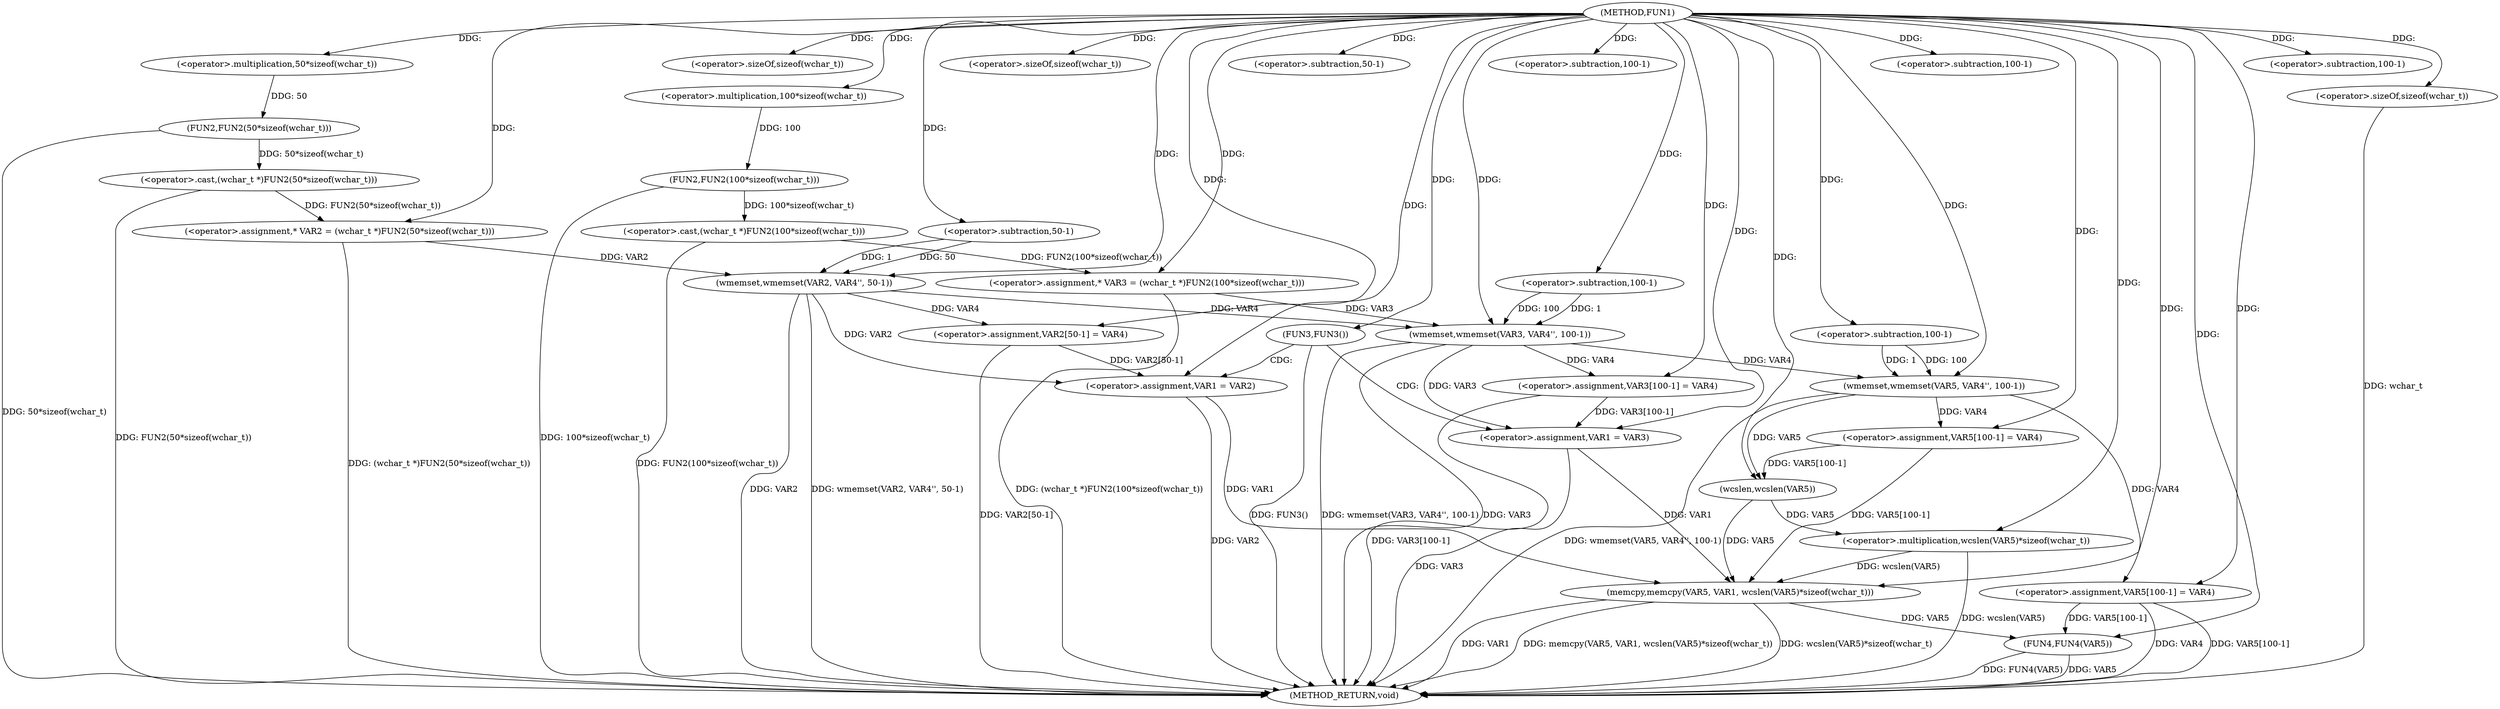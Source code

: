 digraph FUN1 {  
"1000100" [label = "(METHOD,FUN1)" ]
"1000192" [label = "(METHOD_RETURN,void)" ]
"1000104" [label = "(<operator>.assignment,* VAR2 = (wchar_t *)FUN2(50*sizeof(wchar_t)))" ]
"1000106" [label = "(<operator>.cast,(wchar_t *)FUN2(50*sizeof(wchar_t)))" ]
"1000108" [label = "(FUN2,FUN2(50*sizeof(wchar_t)))" ]
"1000109" [label = "(<operator>.multiplication,50*sizeof(wchar_t))" ]
"1000111" [label = "(<operator>.sizeOf,sizeof(wchar_t))" ]
"1000114" [label = "(<operator>.assignment,* VAR3 = (wchar_t *)FUN2(100*sizeof(wchar_t)))" ]
"1000116" [label = "(<operator>.cast,(wchar_t *)FUN2(100*sizeof(wchar_t)))" ]
"1000118" [label = "(FUN2,FUN2(100*sizeof(wchar_t)))" ]
"1000119" [label = "(<operator>.multiplication,100*sizeof(wchar_t))" ]
"1000121" [label = "(<operator>.sizeOf,sizeof(wchar_t))" ]
"1000123" [label = "(wmemset,wmemset(VAR2, VAR4'', 50-1))" ]
"1000126" [label = "(<operator>.subtraction,50-1)" ]
"1000129" [label = "(<operator>.assignment,VAR2[50-1] = VAR4)" ]
"1000132" [label = "(<operator>.subtraction,50-1)" ]
"1000136" [label = "(wmemset,wmemset(VAR3, VAR4'', 100-1))" ]
"1000139" [label = "(<operator>.subtraction,100-1)" ]
"1000142" [label = "(<operator>.assignment,VAR3[100-1] = VAR4)" ]
"1000145" [label = "(<operator>.subtraction,100-1)" ]
"1000150" [label = "(FUN3,FUN3())" ]
"1000152" [label = "(<operator>.assignment,VAR1 = VAR2)" ]
"1000157" [label = "(<operator>.assignment,VAR1 = VAR3)" ]
"1000162" [label = "(wmemset,wmemset(VAR5, VAR4'', 100-1))" ]
"1000165" [label = "(<operator>.subtraction,100-1)" ]
"1000168" [label = "(<operator>.assignment,VAR5[100-1] = VAR4)" ]
"1000171" [label = "(<operator>.subtraction,100-1)" ]
"1000175" [label = "(memcpy,memcpy(VAR5, VAR1, wcslen(VAR5)*sizeof(wchar_t)))" ]
"1000178" [label = "(<operator>.multiplication,wcslen(VAR5)*sizeof(wchar_t))" ]
"1000179" [label = "(wcslen,wcslen(VAR5))" ]
"1000181" [label = "(<operator>.sizeOf,sizeof(wchar_t))" ]
"1000183" [label = "(<operator>.assignment,VAR5[100-1] = VAR4)" ]
"1000186" [label = "(<operator>.subtraction,100-1)" ]
"1000190" [label = "(FUN4,FUN4(VAR5))" ]
  "1000106" -> "1000192"  [ label = "DDG: FUN2(50*sizeof(wchar_t))"] 
  "1000190" -> "1000192"  [ label = "DDG: FUN4(VAR5)"] 
  "1000190" -> "1000192"  [ label = "DDG: VAR5"] 
  "1000116" -> "1000192"  [ label = "DDG: FUN2(100*sizeof(wchar_t))"] 
  "1000152" -> "1000192"  [ label = "DDG: VAR2"] 
  "1000118" -> "1000192"  [ label = "DDG: 100*sizeof(wchar_t)"] 
  "1000162" -> "1000192"  [ label = "DDG: wmemset(VAR5, VAR4'', 100-1)"] 
  "1000123" -> "1000192"  [ label = "DDG: VAR2"] 
  "1000181" -> "1000192"  [ label = "DDG: wchar_t"] 
  "1000175" -> "1000192"  [ label = "DDG: wcslen(VAR5)*sizeof(wchar_t)"] 
  "1000157" -> "1000192"  [ label = "DDG: VAR3"] 
  "1000129" -> "1000192"  [ label = "DDG: VAR2[50-1]"] 
  "1000178" -> "1000192"  [ label = "DDG: wcslen(VAR5)"] 
  "1000183" -> "1000192"  [ label = "DDG: VAR4"] 
  "1000123" -> "1000192"  [ label = "DDG: wmemset(VAR2, VAR4'', 50-1)"] 
  "1000183" -> "1000192"  [ label = "DDG: VAR5[100-1]"] 
  "1000142" -> "1000192"  [ label = "DDG: VAR3[100-1]"] 
  "1000136" -> "1000192"  [ label = "DDG: wmemset(VAR3, VAR4'', 100-1)"] 
  "1000175" -> "1000192"  [ label = "DDG: VAR1"] 
  "1000150" -> "1000192"  [ label = "DDG: FUN3()"] 
  "1000114" -> "1000192"  [ label = "DDG: (wchar_t *)FUN2(100*sizeof(wchar_t))"] 
  "1000136" -> "1000192"  [ label = "DDG: VAR3"] 
  "1000104" -> "1000192"  [ label = "DDG: (wchar_t *)FUN2(50*sizeof(wchar_t))"] 
  "1000175" -> "1000192"  [ label = "DDG: memcpy(VAR5, VAR1, wcslen(VAR5)*sizeof(wchar_t))"] 
  "1000108" -> "1000192"  [ label = "DDG: 50*sizeof(wchar_t)"] 
  "1000106" -> "1000104"  [ label = "DDG: FUN2(50*sizeof(wchar_t))"] 
  "1000100" -> "1000104"  [ label = "DDG: "] 
  "1000108" -> "1000106"  [ label = "DDG: 50*sizeof(wchar_t)"] 
  "1000109" -> "1000108"  [ label = "DDG: 50"] 
  "1000100" -> "1000109"  [ label = "DDG: "] 
  "1000100" -> "1000111"  [ label = "DDG: "] 
  "1000116" -> "1000114"  [ label = "DDG: FUN2(100*sizeof(wchar_t))"] 
  "1000100" -> "1000114"  [ label = "DDG: "] 
  "1000118" -> "1000116"  [ label = "DDG: 100*sizeof(wchar_t)"] 
  "1000119" -> "1000118"  [ label = "DDG: 100"] 
  "1000100" -> "1000119"  [ label = "DDG: "] 
  "1000100" -> "1000121"  [ label = "DDG: "] 
  "1000104" -> "1000123"  [ label = "DDG: VAR2"] 
  "1000100" -> "1000123"  [ label = "DDG: "] 
  "1000126" -> "1000123"  [ label = "DDG: 50"] 
  "1000126" -> "1000123"  [ label = "DDG: 1"] 
  "1000100" -> "1000126"  [ label = "DDG: "] 
  "1000123" -> "1000129"  [ label = "DDG: VAR4"] 
  "1000100" -> "1000129"  [ label = "DDG: "] 
  "1000100" -> "1000132"  [ label = "DDG: "] 
  "1000114" -> "1000136"  [ label = "DDG: VAR3"] 
  "1000100" -> "1000136"  [ label = "DDG: "] 
  "1000123" -> "1000136"  [ label = "DDG: VAR4"] 
  "1000139" -> "1000136"  [ label = "DDG: 100"] 
  "1000139" -> "1000136"  [ label = "DDG: 1"] 
  "1000100" -> "1000139"  [ label = "DDG: "] 
  "1000136" -> "1000142"  [ label = "DDG: VAR4"] 
  "1000100" -> "1000142"  [ label = "DDG: "] 
  "1000100" -> "1000145"  [ label = "DDG: "] 
  "1000100" -> "1000150"  [ label = "DDG: "] 
  "1000129" -> "1000152"  [ label = "DDG: VAR2[50-1]"] 
  "1000123" -> "1000152"  [ label = "DDG: VAR2"] 
  "1000100" -> "1000152"  [ label = "DDG: "] 
  "1000142" -> "1000157"  [ label = "DDG: VAR3[100-1]"] 
  "1000136" -> "1000157"  [ label = "DDG: VAR3"] 
  "1000100" -> "1000157"  [ label = "DDG: "] 
  "1000100" -> "1000162"  [ label = "DDG: "] 
  "1000136" -> "1000162"  [ label = "DDG: VAR4"] 
  "1000165" -> "1000162"  [ label = "DDG: 100"] 
  "1000165" -> "1000162"  [ label = "DDG: 1"] 
  "1000100" -> "1000165"  [ label = "DDG: "] 
  "1000162" -> "1000168"  [ label = "DDG: VAR4"] 
  "1000100" -> "1000168"  [ label = "DDG: "] 
  "1000100" -> "1000171"  [ label = "DDG: "] 
  "1000168" -> "1000175"  [ label = "DDG: VAR5[100-1]"] 
  "1000179" -> "1000175"  [ label = "DDG: VAR5"] 
  "1000100" -> "1000175"  [ label = "DDG: "] 
  "1000157" -> "1000175"  [ label = "DDG: VAR1"] 
  "1000152" -> "1000175"  [ label = "DDG: VAR1"] 
  "1000178" -> "1000175"  [ label = "DDG: wcslen(VAR5)"] 
  "1000179" -> "1000178"  [ label = "DDG: VAR5"] 
  "1000168" -> "1000179"  [ label = "DDG: VAR5[100-1]"] 
  "1000162" -> "1000179"  [ label = "DDG: VAR5"] 
  "1000100" -> "1000179"  [ label = "DDG: "] 
  "1000100" -> "1000178"  [ label = "DDG: "] 
  "1000100" -> "1000181"  [ label = "DDG: "] 
  "1000100" -> "1000183"  [ label = "DDG: "] 
  "1000162" -> "1000183"  [ label = "DDG: VAR4"] 
  "1000100" -> "1000186"  [ label = "DDG: "] 
  "1000183" -> "1000190"  [ label = "DDG: VAR5[100-1]"] 
  "1000175" -> "1000190"  [ label = "DDG: VAR5"] 
  "1000100" -> "1000190"  [ label = "DDG: "] 
  "1000150" -> "1000152"  [ label = "CDG: "] 
  "1000150" -> "1000157"  [ label = "CDG: "] 
}
